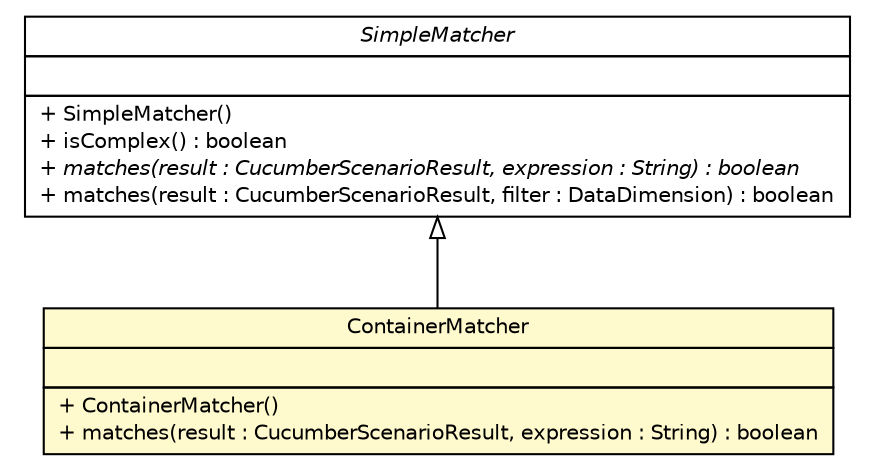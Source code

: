 #!/usr/local/bin/dot
#
# Class diagram 
# Generated by UMLGraph version R5_6 (http://www.umlgraph.org/)
#

digraph G {
	edge [fontname="Helvetica",fontsize=10,labelfontname="Helvetica",labelfontsize=10];
	node [fontname="Helvetica",fontsize=10,shape=plaintext];
	nodesep=0.25;
	ranksep=0.5;
	// com.github.mkolisnyk.cucumber.reporting.types.breakdown.matchers.SimpleMatcher
	c4214 [label=<<table title="com.github.mkolisnyk.cucumber.reporting.types.breakdown.matchers.SimpleMatcher" border="0" cellborder="1" cellspacing="0" cellpadding="2" port="p" href="./SimpleMatcher.html">
		<tr><td><table border="0" cellspacing="0" cellpadding="1">
<tr><td align="center" balign="center"><font face="Helvetica-Oblique"> SimpleMatcher </font></td></tr>
		</table></td></tr>
		<tr><td><table border="0" cellspacing="0" cellpadding="1">
<tr><td align="left" balign="left">  </td></tr>
		</table></td></tr>
		<tr><td><table border="0" cellspacing="0" cellpadding="1">
<tr><td align="left" balign="left"> + SimpleMatcher() </td></tr>
<tr><td align="left" balign="left"> + isComplex() : boolean </td></tr>
<tr><td align="left" balign="left"><font face="Helvetica-Oblique" point-size="10.0"> + matches(result : CucumberScenarioResult, expression : String) : boolean </font></td></tr>
<tr><td align="left" balign="left"> + matches(result : CucumberScenarioResult, filter : DataDimension) : boolean </td></tr>
		</table></td></tr>
		</table>>, URL="./SimpleMatcher.html", fontname="Helvetica", fontcolor="black", fontsize=10.0];
	// com.github.mkolisnyk.cucumber.reporting.types.breakdown.matchers.ContainerMatcher
	c4222 [label=<<table title="com.github.mkolisnyk.cucumber.reporting.types.breakdown.matchers.ContainerMatcher" border="0" cellborder="1" cellspacing="0" cellpadding="2" port="p" bgcolor="lemonChiffon" href="./ContainerMatcher.html">
		<tr><td><table border="0" cellspacing="0" cellpadding="1">
<tr><td align="center" balign="center"> ContainerMatcher </td></tr>
		</table></td></tr>
		<tr><td><table border="0" cellspacing="0" cellpadding="1">
<tr><td align="left" balign="left">  </td></tr>
		</table></td></tr>
		<tr><td><table border="0" cellspacing="0" cellpadding="1">
<tr><td align="left" balign="left"> + ContainerMatcher() </td></tr>
<tr><td align="left" balign="left"> + matches(result : CucumberScenarioResult, expression : String) : boolean </td></tr>
		</table></td></tr>
		</table>>, URL="./ContainerMatcher.html", fontname="Helvetica", fontcolor="black", fontsize=10.0];
	//com.github.mkolisnyk.cucumber.reporting.types.breakdown.matchers.ContainerMatcher extends com.github.mkolisnyk.cucumber.reporting.types.breakdown.matchers.SimpleMatcher
	c4214:p -> c4222:p [dir=back,arrowtail=empty];
}

